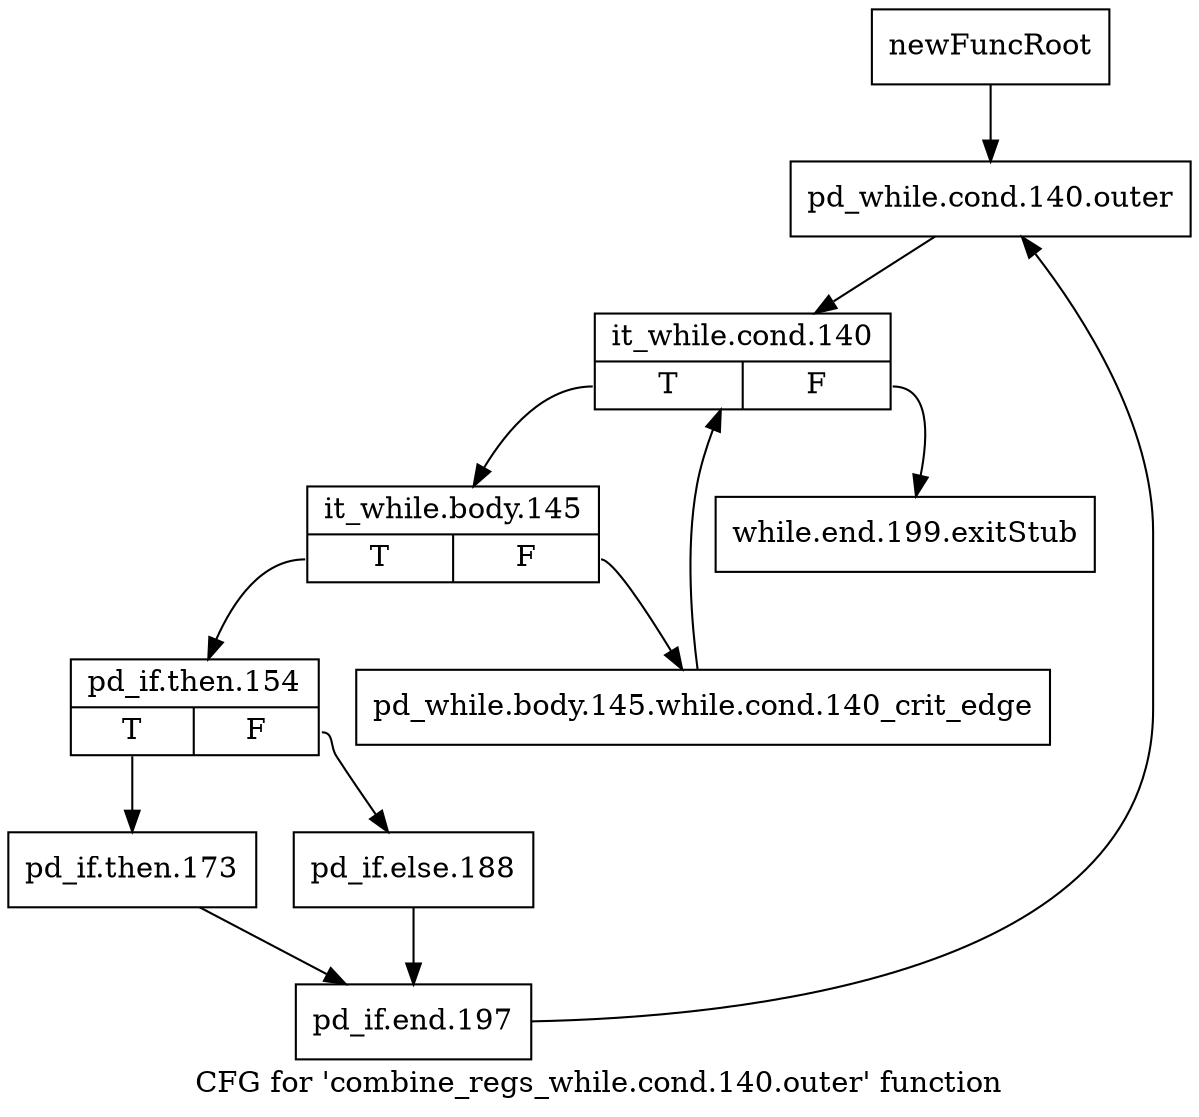 digraph "CFG for 'combine_regs_while.cond.140.outer' function" {
	label="CFG for 'combine_regs_while.cond.140.outer' function";

	Node0xb460fd0 [shape=record,label="{newFuncRoot}"];
	Node0xb460fd0 -> Node0xb461070;
	Node0xb461020 [shape=record,label="{while.end.199.exitStub}"];
	Node0xb461070 [shape=record,label="{pd_while.cond.140.outer}"];
	Node0xb461070 -> Node0xb4610c0;
	Node0xb4610c0 [shape=record,label="{it_while.cond.140|{<s0>T|<s1>F}}"];
	Node0xb4610c0:s0 -> Node0xb461110;
	Node0xb4610c0:s1 -> Node0xb461020;
	Node0xb461110 [shape=record,label="{it_while.body.145|{<s0>T|<s1>F}}"];
	Node0xb461110:s0 -> Node0xb4611b0;
	Node0xb461110:s1 -> Node0xb461160;
	Node0xb461160 [shape=record,label="{pd_while.body.145.while.cond.140_crit_edge}"];
	Node0xb461160 -> Node0xb4610c0;
	Node0xb4611b0 [shape=record,label="{pd_if.then.154|{<s0>T|<s1>F}}"];
	Node0xb4611b0:s0 -> Node0xb461250;
	Node0xb4611b0:s1 -> Node0xb461200;
	Node0xb461200 [shape=record,label="{pd_if.else.188}"];
	Node0xb461200 -> Node0xb4612a0;
	Node0xb461250 [shape=record,label="{pd_if.then.173}"];
	Node0xb461250 -> Node0xb4612a0;
	Node0xb4612a0 [shape=record,label="{pd_if.end.197}"];
	Node0xb4612a0 -> Node0xb461070;
}
